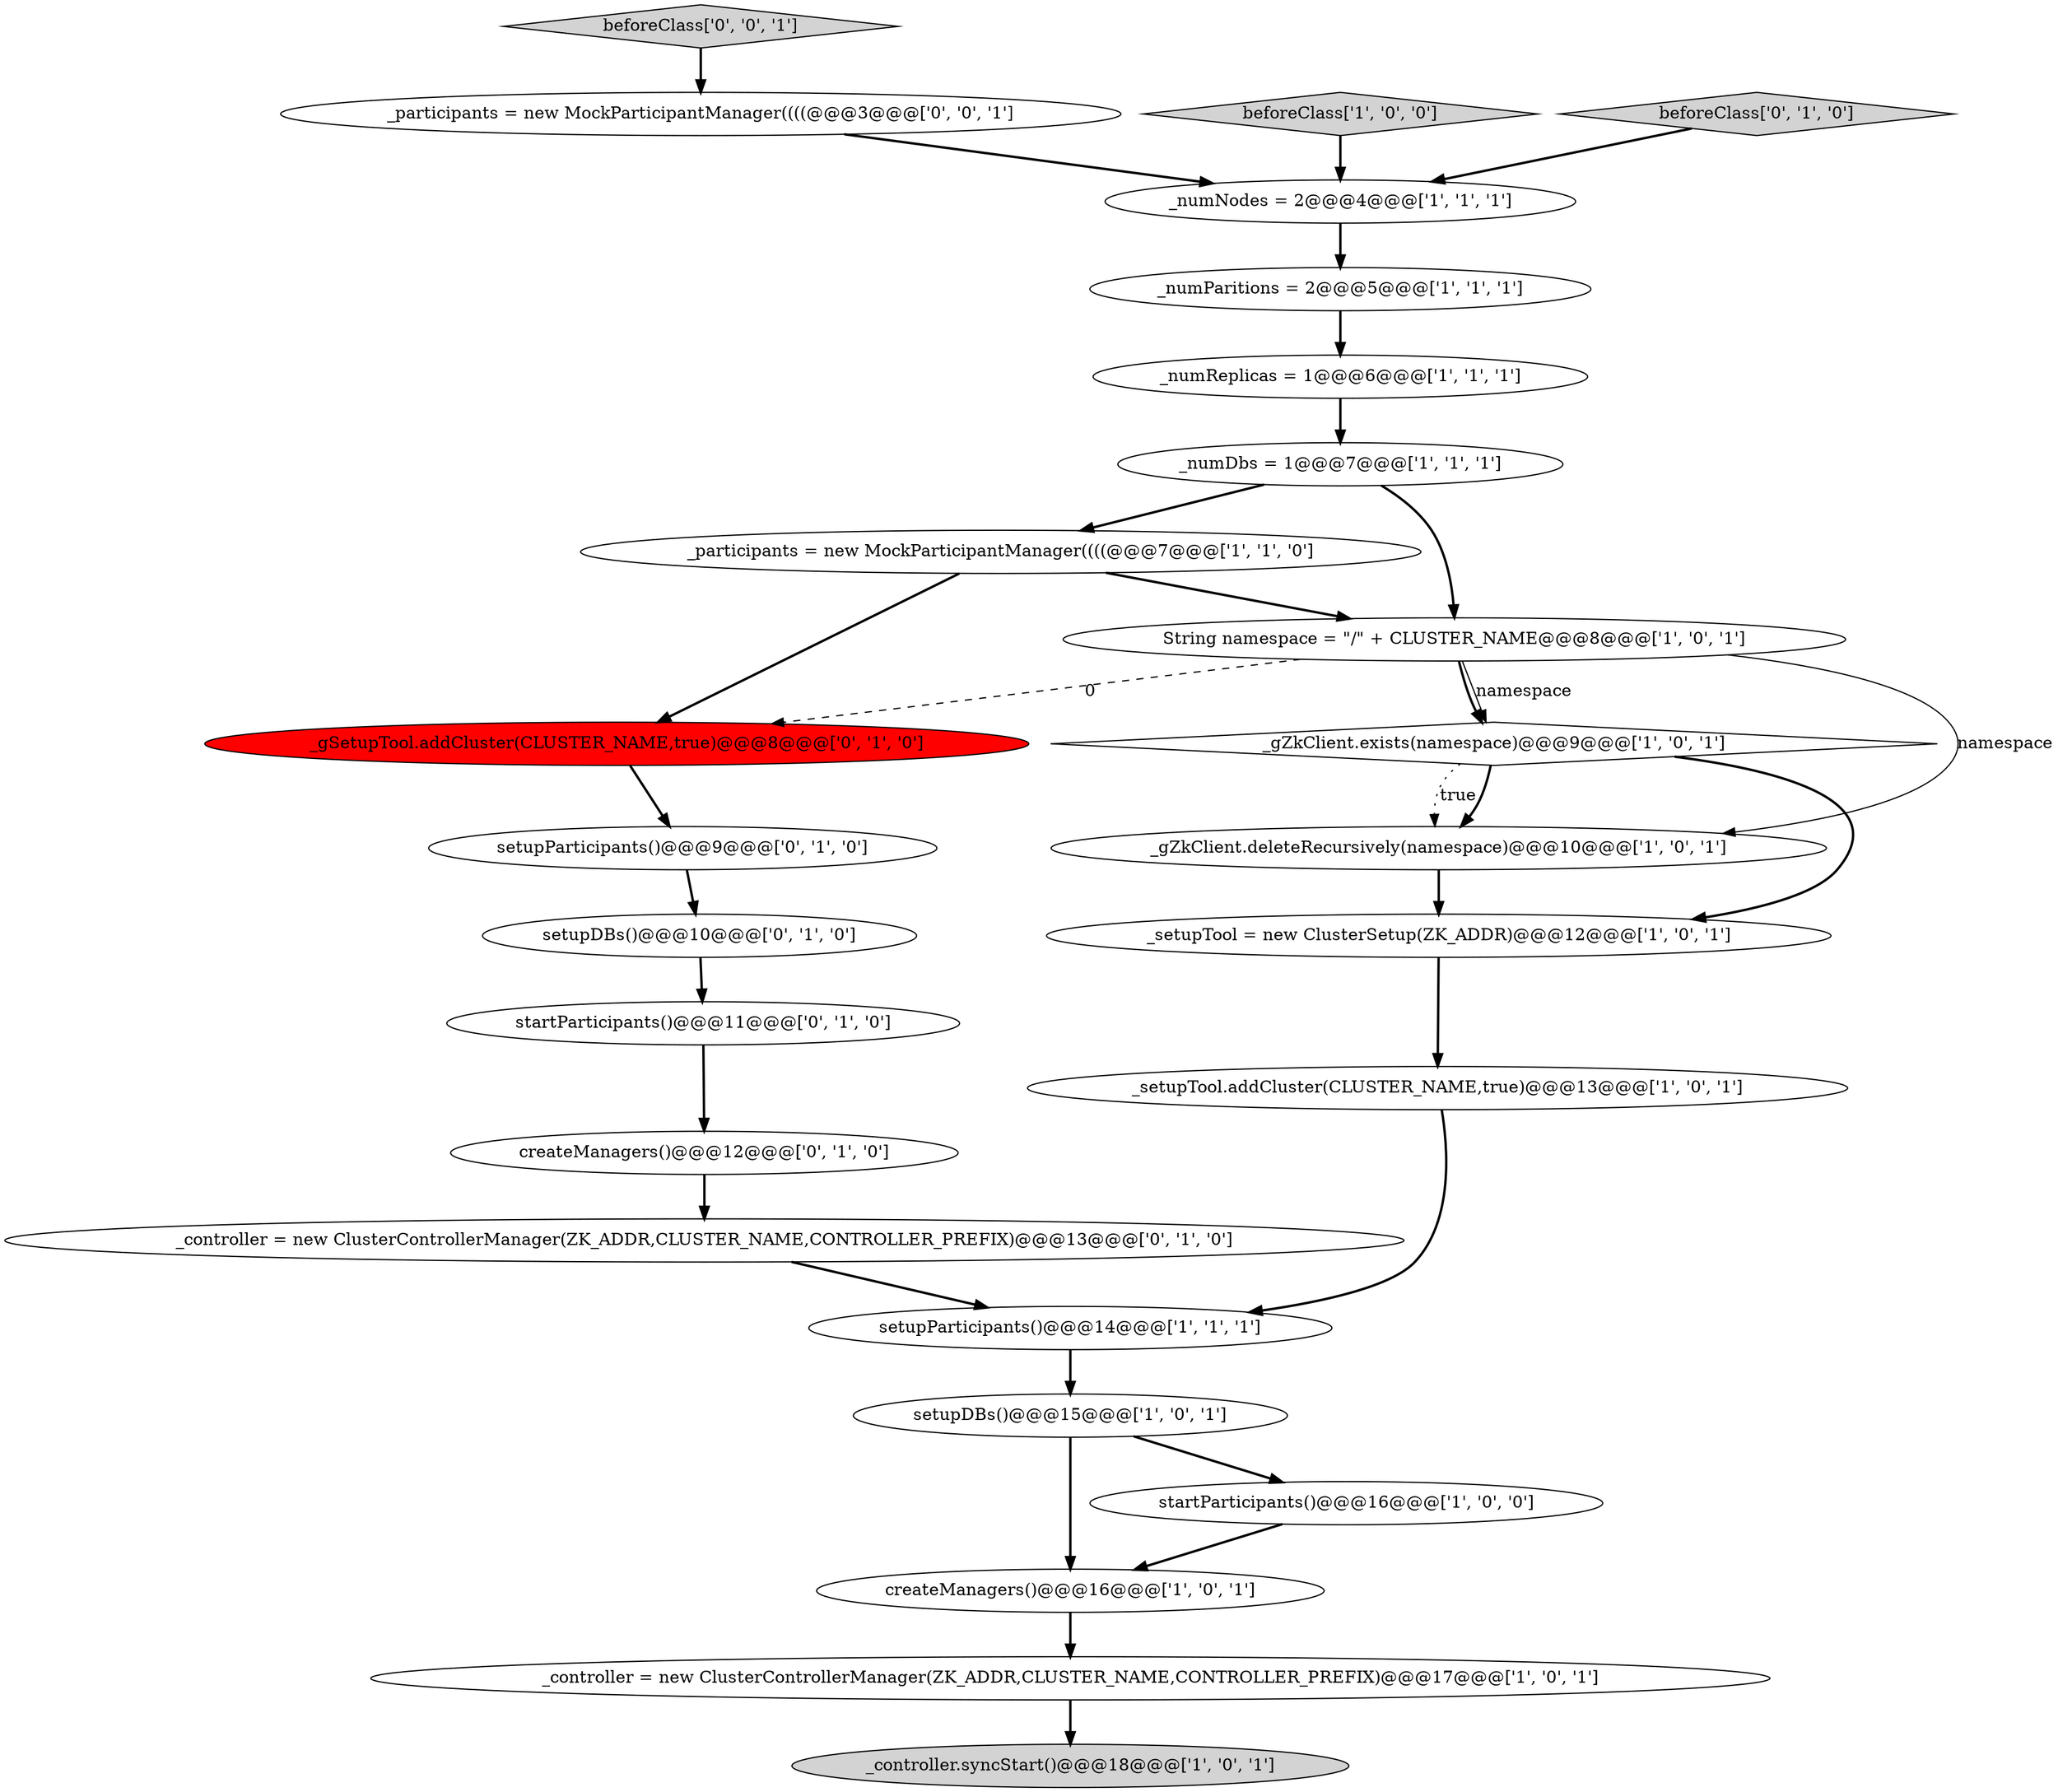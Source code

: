 digraph {
25 [style = filled, label = "_participants = new MockParticipantManager((((@@@3@@@['0', '0', '1']", fillcolor = white, shape = ellipse image = "AAA0AAABBB3BBB"];
7 [style = filled, label = "setupDBs()@@@15@@@['1', '0', '1']", fillcolor = white, shape = ellipse image = "AAA0AAABBB1BBB"];
10 [style = filled, label = "_setupTool = new ClusterSetup(ZK_ADDR)@@@12@@@['1', '0', '1']", fillcolor = white, shape = ellipse image = "AAA0AAABBB1BBB"];
5 [style = filled, label = "startParticipants()@@@16@@@['1', '0', '0']", fillcolor = white, shape = ellipse image = "AAA0AAABBB1BBB"];
12 [style = filled, label = "_numParitions = 2@@@5@@@['1', '1', '1']", fillcolor = white, shape = ellipse image = "AAA0AAABBB1BBB"];
14 [style = filled, label = "_controller.syncStart()@@@18@@@['1', '0', '1']", fillcolor = lightgray, shape = ellipse image = "AAA0AAABBB1BBB"];
2 [style = filled, label = "_participants = new MockParticipantManager((((@@@7@@@['1', '1', '0']", fillcolor = white, shape = ellipse image = "AAA0AAABBB1BBB"];
19 [style = filled, label = "setupParticipants()@@@9@@@['0', '1', '0']", fillcolor = white, shape = ellipse image = "AAA0AAABBB2BBB"];
3 [style = filled, label = "beforeClass['1', '0', '0']", fillcolor = lightgray, shape = diamond image = "AAA0AAABBB1BBB"];
24 [style = filled, label = "beforeClass['0', '0', '1']", fillcolor = lightgray, shape = diamond image = "AAA0AAABBB3BBB"];
18 [style = filled, label = "beforeClass['0', '1', '0']", fillcolor = lightgray, shape = diamond image = "AAA0AAABBB2BBB"];
6 [style = filled, label = "_numDbs = 1@@@7@@@['1', '1', '1']", fillcolor = white, shape = ellipse image = "AAA0AAABBB1BBB"];
8 [style = filled, label = "String namespace = \"/\" + CLUSTER_NAME@@@8@@@['1', '0', '1']", fillcolor = white, shape = ellipse image = "AAA0AAABBB1BBB"];
23 [style = filled, label = "_gSetupTool.addCluster(CLUSTER_NAME,true)@@@8@@@['0', '1', '0']", fillcolor = red, shape = ellipse image = "AAA1AAABBB2BBB"];
20 [style = filled, label = "createManagers()@@@12@@@['0', '1', '0']", fillcolor = white, shape = ellipse image = "AAA0AAABBB2BBB"];
21 [style = filled, label = "startParticipants()@@@11@@@['0', '1', '0']", fillcolor = white, shape = ellipse image = "AAA0AAABBB2BBB"];
4 [style = filled, label = "_setupTool.addCluster(CLUSTER_NAME,true)@@@13@@@['1', '0', '1']", fillcolor = white, shape = ellipse image = "AAA0AAABBB1BBB"];
9 [style = filled, label = "_gZkClient.deleteRecursively(namespace)@@@10@@@['1', '0', '1']", fillcolor = white, shape = ellipse image = "AAA0AAABBB1BBB"];
0 [style = filled, label = "setupParticipants()@@@14@@@['1', '1', '1']", fillcolor = white, shape = ellipse image = "AAA0AAABBB1BBB"];
17 [style = filled, label = "setupDBs()@@@10@@@['0', '1', '0']", fillcolor = white, shape = ellipse image = "AAA0AAABBB2BBB"];
13 [style = filled, label = "_numNodes = 2@@@4@@@['1', '1', '1']", fillcolor = white, shape = ellipse image = "AAA0AAABBB1BBB"];
16 [style = filled, label = "_gZkClient.exists(namespace)@@@9@@@['1', '0', '1']", fillcolor = white, shape = diamond image = "AAA0AAABBB1BBB"];
22 [style = filled, label = "_controller = new ClusterControllerManager(ZK_ADDR,CLUSTER_NAME,CONTROLLER_PREFIX)@@@13@@@['0', '1', '0']", fillcolor = white, shape = ellipse image = "AAA0AAABBB2BBB"];
15 [style = filled, label = "_numReplicas = 1@@@6@@@['1', '1', '1']", fillcolor = white, shape = ellipse image = "AAA0AAABBB1BBB"];
11 [style = filled, label = "_controller = new ClusterControllerManager(ZK_ADDR,CLUSTER_NAME,CONTROLLER_PREFIX)@@@17@@@['1', '0', '1']", fillcolor = white, shape = ellipse image = "AAA0AAABBB1BBB"];
1 [style = filled, label = "createManagers()@@@16@@@['1', '0', '1']", fillcolor = white, shape = ellipse image = "AAA0AAABBB1BBB"];
8->16 [style = bold, label=""];
16->9 [style = dotted, label="true"];
7->1 [style = bold, label=""];
11->14 [style = bold, label=""];
16->10 [style = bold, label=""];
25->13 [style = bold, label=""];
8->9 [style = solid, label="namespace"];
12->15 [style = bold, label=""];
15->6 [style = bold, label=""];
19->17 [style = bold, label=""];
9->10 [style = bold, label=""];
8->16 [style = solid, label="namespace"];
4->0 [style = bold, label=""];
1->11 [style = bold, label=""];
0->7 [style = bold, label=""];
6->2 [style = bold, label=""];
20->22 [style = bold, label=""];
2->23 [style = bold, label=""];
5->1 [style = bold, label=""];
7->5 [style = bold, label=""];
13->12 [style = bold, label=""];
21->20 [style = bold, label=""];
22->0 [style = bold, label=""];
24->25 [style = bold, label=""];
23->19 [style = bold, label=""];
6->8 [style = bold, label=""];
18->13 [style = bold, label=""];
10->4 [style = bold, label=""];
3->13 [style = bold, label=""];
17->21 [style = bold, label=""];
16->9 [style = bold, label=""];
2->8 [style = bold, label=""];
8->23 [style = dashed, label="0"];
}
